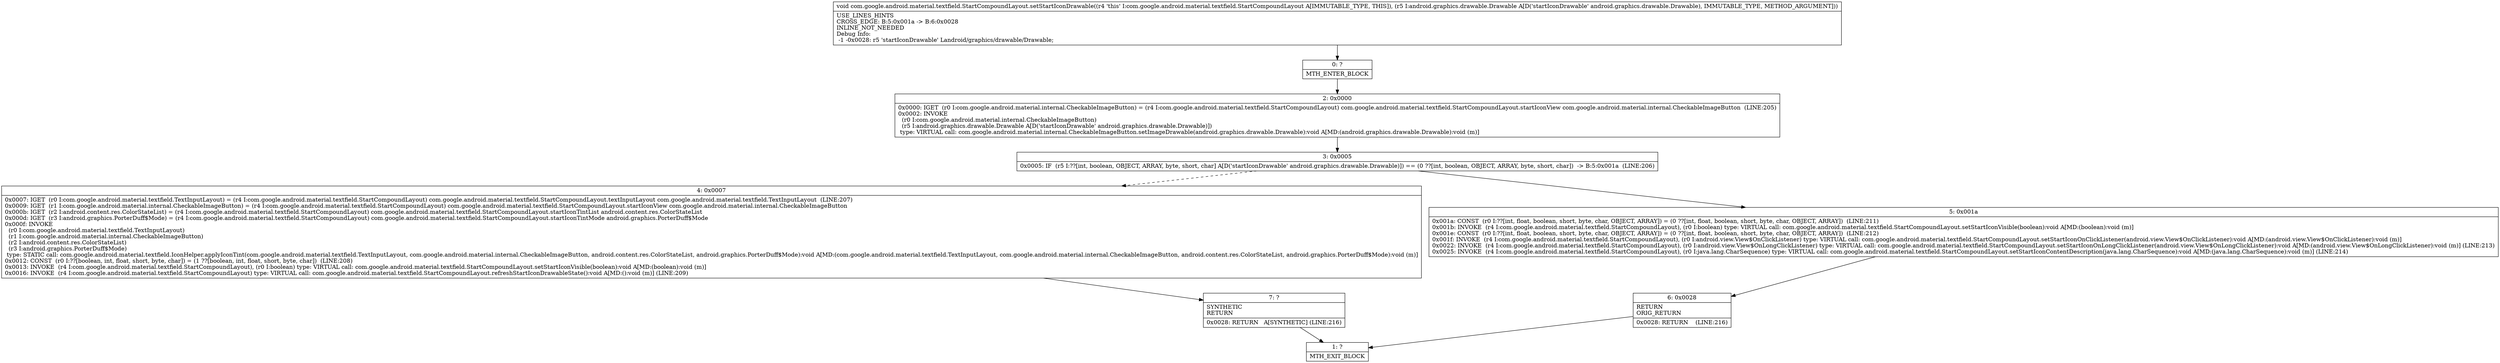 digraph "CFG forcom.google.android.material.textfield.StartCompoundLayout.setStartIconDrawable(Landroid\/graphics\/drawable\/Drawable;)V" {
Node_0 [shape=record,label="{0\:\ ?|MTH_ENTER_BLOCK\l}"];
Node_2 [shape=record,label="{2\:\ 0x0000|0x0000: IGET  (r0 I:com.google.android.material.internal.CheckableImageButton) = (r4 I:com.google.android.material.textfield.StartCompoundLayout) com.google.android.material.textfield.StartCompoundLayout.startIconView com.google.android.material.internal.CheckableImageButton  (LINE:205)\l0x0002: INVOKE  \l  (r0 I:com.google.android.material.internal.CheckableImageButton)\l  (r5 I:android.graphics.drawable.Drawable A[D('startIconDrawable' android.graphics.drawable.Drawable)])\l type: VIRTUAL call: com.google.android.material.internal.CheckableImageButton.setImageDrawable(android.graphics.drawable.Drawable):void A[MD:(android.graphics.drawable.Drawable):void (m)]\l}"];
Node_3 [shape=record,label="{3\:\ 0x0005|0x0005: IF  (r5 I:??[int, boolean, OBJECT, ARRAY, byte, short, char] A[D('startIconDrawable' android.graphics.drawable.Drawable)]) == (0 ??[int, boolean, OBJECT, ARRAY, byte, short, char])  \-\> B:5:0x001a  (LINE:206)\l}"];
Node_4 [shape=record,label="{4\:\ 0x0007|0x0007: IGET  (r0 I:com.google.android.material.textfield.TextInputLayout) = (r4 I:com.google.android.material.textfield.StartCompoundLayout) com.google.android.material.textfield.StartCompoundLayout.textInputLayout com.google.android.material.textfield.TextInputLayout  (LINE:207)\l0x0009: IGET  (r1 I:com.google.android.material.internal.CheckableImageButton) = (r4 I:com.google.android.material.textfield.StartCompoundLayout) com.google.android.material.textfield.StartCompoundLayout.startIconView com.google.android.material.internal.CheckableImageButton \l0x000b: IGET  (r2 I:android.content.res.ColorStateList) = (r4 I:com.google.android.material.textfield.StartCompoundLayout) com.google.android.material.textfield.StartCompoundLayout.startIconTintList android.content.res.ColorStateList \l0x000d: IGET  (r3 I:android.graphics.PorterDuff$Mode) = (r4 I:com.google.android.material.textfield.StartCompoundLayout) com.google.android.material.textfield.StartCompoundLayout.startIconTintMode android.graphics.PorterDuff$Mode \l0x000f: INVOKE  \l  (r0 I:com.google.android.material.textfield.TextInputLayout)\l  (r1 I:com.google.android.material.internal.CheckableImageButton)\l  (r2 I:android.content.res.ColorStateList)\l  (r3 I:android.graphics.PorterDuff$Mode)\l type: STATIC call: com.google.android.material.textfield.IconHelper.applyIconTint(com.google.android.material.textfield.TextInputLayout, com.google.android.material.internal.CheckableImageButton, android.content.res.ColorStateList, android.graphics.PorterDuff$Mode):void A[MD:(com.google.android.material.textfield.TextInputLayout, com.google.android.material.internal.CheckableImageButton, android.content.res.ColorStateList, android.graphics.PorterDuff$Mode):void (m)]\l0x0012: CONST  (r0 I:??[boolean, int, float, short, byte, char]) = (1 ??[boolean, int, float, short, byte, char])  (LINE:208)\l0x0013: INVOKE  (r4 I:com.google.android.material.textfield.StartCompoundLayout), (r0 I:boolean) type: VIRTUAL call: com.google.android.material.textfield.StartCompoundLayout.setStartIconVisible(boolean):void A[MD:(boolean):void (m)]\l0x0016: INVOKE  (r4 I:com.google.android.material.textfield.StartCompoundLayout) type: VIRTUAL call: com.google.android.material.textfield.StartCompoundLayout.refreshStartIconDrawableState():void A[MD:():void (m)] (LINE:209)\l}"];
Node_7 [shape=record,label="{7\:\ ?|SYNTHETIC\lRETURN\l|0x0028: RETURN   A[SYNTHETIC] (LINE:216)\l}"];
Node_1 [shape=record,label="{1\:\ ?|MTH_EXIT_BLOCK\l}"];
Node_5 [shape=record,label="{5\:\ 0x001a|0x001a: CONST  (r0 I:??[int, float, boolean, short, byte, char, OBJECT, ARRAY]) = (0 ??[int, float, boolean, short, byte, char, OBJECT, ARRAY])  (LINE:211)\l0x001b: INVOKE  (r4 I:com.google.android.material.textfield.StartCompoundLayout), (r0 I:boolean) type: VIRTUAL call: com.google.android.material.textfield.StartCompoundLayout.setStartIconVisible(boolean):void A[MD:(boolean):void (m)]\l0x001e: CONST  (r0 I:??[int, float, boolean, short, byte, char, OBJECT, ARRAY]) = (0 ??[int, float, boolean, short, byte, char, OBJECT, ARRAY])  (LINE:212)\l0x001f: INVOKE  (r4 I:com.google.android.material.textfield.StartCompoundLayout), (r0 I:android.view.View$OnClickListener) type: VIRTUAL call: com.google.android.material.textfield.StartCompoundLayout.setStartIconOnClickListener(android.view.View$OnClickListener):void A[MD:(android.view.View$OnClickListener):void (m)]\l0x0022: INVOKE  (r4 I:com.google.android.material.textfield.StartCompoundLayout), (r0 I:android.view.View$OnLongClickListener) type: VIRTUAL call: com.google.android.material.textfield.StartCompoundLayout.setStartIconOnLongClickListener(android.view.View$OnLongClickListener):void A[MD:(android.view.View$OnLongClickListener):void (m)] (LINE:213)\l0x0025: INVOKE  (r4 I:com.google.android.material.textfield.StartCompoundLayout), (r0 I:java.lang.CharSequence) type: VIRTUAL call: com.google.android.material.textfield.StartCompoundLayout.setStartIconContentDescription(java.lang.CharSequence):void A[MD:(java.lang.CharSequence):void (m)] (LINE:214)\l}"];
Node_6 [shape=record,label="{6\:\ 0x0028|RETURN\lORIG_RETURN\l|0x0028: RETURN    (LINE:216)\l}"];
MethodNode[shape=record,label="{void com.google.android.material.textfield.StartCompoundLayout.setStartIconDrawable((r4 'this' I:com.google.android.material.textfield.StartCompoundLayout A[IMMUTABLE_TYPE, THIS]), (r5 I:android.graphics.drawable.Drawable A[D('startIconDrawable' android.graphics.drawable.Drawable), IMMUTABLE_TYPE, METHOD_ARGUMENT]))  | USE_LINES_HINTS\lCROSS_EDGE: B:5:0x001a \-\> B:6:0x0028\lINLINE_NOT_NEEDED\lDebug Info:\l  \-1 \-0x0028: r5 'startIconDrawable' Landroid\/graphics\/drawable\/Drawable;\l}"];
MethodNode -> Node_0;Node_0 -> Node_2;
Node_2 -> Node_3;
Node_3 -> Node_4[style=dashed];
Node_3 -> Node_5;
Node_4 -> Node_7;
Node_7 -> Node_1;
Node_5 -> Node_6;
Node_6 -> Node_1;
}


